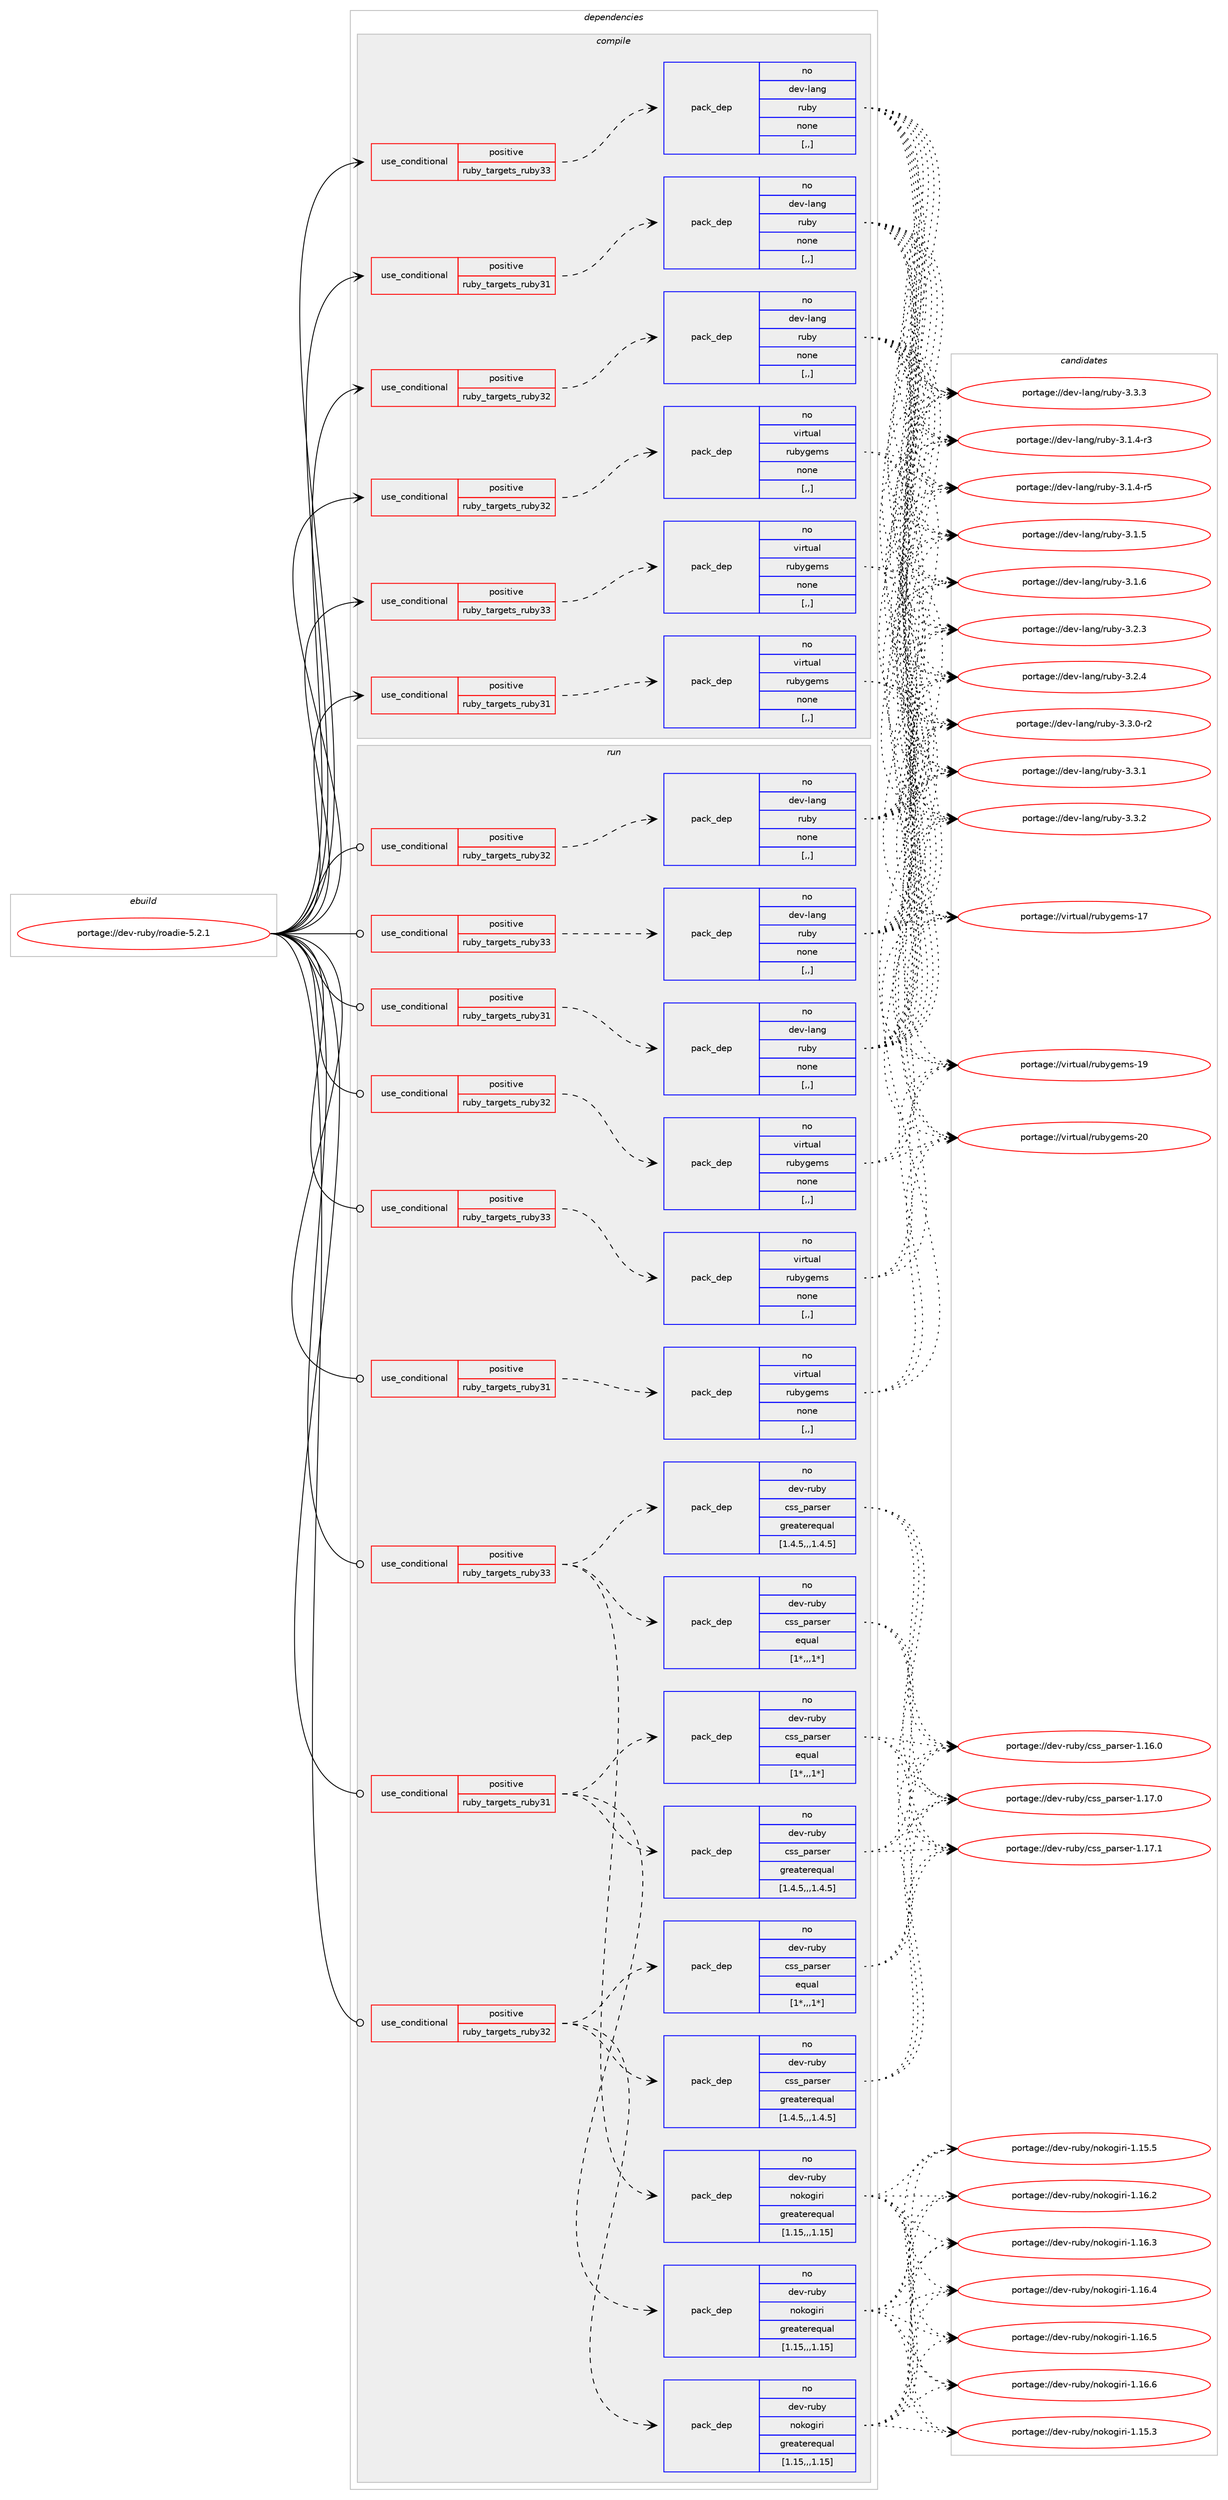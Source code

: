 digraph prolog {

# *************
# Graph options
# *************

newrank=true;
concentrate=true;
compound=true;
graph [rankdir=LR,fontname=Helvetica,fontsize=10,ranksep=1.5];#, ranksep=2.5, nodesep=0.2];
edge  [arrowhead=vee];
node  [fontname=Helvetica,fontsize=10];

# **********
# The ebuild
# **********

subgraph cluster_leftcol {
color=gray;
rank=same;
label=<<i>ebuild</i>>;
id [label="portage://dev-ruby/roadie-5.2.1", color=red, width=4, href="../dev-ruby/roadie-5.2.1.svg"];
}

# ****************
# The dependencies
# ****************

subgraph cluster_midcol {
color=gray;
label=<<i>dependencies</i>>;
subgraph cluster_compile {
fillcolor="#eeeeee";
style=filled;
label=<<i>compile</i>>;
subgraph cond53227 {
dependency194651 [label=<<TABLE BORDER="0" CELLBORDER="1" CELLSPACING="0" CELLPADDING="4"><TR><TD ROWSPAN="3" CELLPADDING="10">use_conditional</TD></TR><TR><TD>positive</TD></TR><TR><TD>ruby_targets_ruby31</TD></TR></TABLE>>, shape=none, color=red];
subgraph pack140100 {
dependency194652 [label=<<TABLE BORDER="0" CELLBORDER="1" CELLSPACING="0" CELLPADDING="4" WIDTH="220"><TR><TD ROWSPAN="6" CELLPADDING="30">pack_dep</TD></TR><TR><TD WIDTH="110">no</TD></TR><TR><TD>dev-lang</TD></TR><TR><TD>ruby</TD></TR><TR><TD>none</TD></TR><TR><TD>[,,]</TD></TR></TABLE>>, shape=none, color=blue];
}
dependency194651:e -> dependency194652:w [weight=20,style="dashed",arrowhead="vee"];
}
id:e -> dependency194651:w [weight=20,style="solid",arrowhead="vee"];
subgraph cond53228 {
dependency194653 [label=<<TABLE BORDER="0" CELLBORDER="1" CELLSPACING="0" CELLPADDING="4"><TR><TD ROWSPAN="3" CELLPADDING="10">use_conditional</TD></TR><TR><TD>positive</TD></TR><TR><TD>ruby_targets_ruby31</TD></TR></TABLE>>, shape=none, color=red];
subgraph pack140101 {
dependency194654 [label=<<TABLE BORDER="0" CELLBORDER="1" CELLSPACING="0" CELLPADDING="4" WIDTH="220"><TR><TD ROWSPAN="6" CELLPADDING="30">pack_dep</TD></TR><TR><TD WIDTH="110">no</TD></TR><TR><TD>virtual</TD></TR><TR><TD>rubygems</TD></TR><TR><TD>none</TD></TR><TR><TD>[,,]</TD></TR></TABLE>>, shape=none, color=blue];
}
dependency194653:e -> dependency194654:w [weight=20,style="dashed",arrowhead="vee"];
}
id:e -> dependency194653:w [weight=20,style="solid",arrowhead="vee"];
subgraph cond53229 {
dependency194655 [label=<<TABLE BORDER="0" CELLBORDER="1" CELLSPACING="0" CELLPADDING="4"><TR><TD ROWSPAN="3" CELLPADDING="10">use_conditional</TD></TR><TR><TD>positive</TD></TR><TR><TD>ruby_targets_ruby32</TD></TR></TABLE>>, shape=none, color=red];
subgraph pack140102 {
dependency194656 [label=<<TABLE BORDER="0" CELLBORDER="1" CELLSPACING="0" CELLPADDING="4" WIDTH="220"><TR><TD ROWSPAN="6" CELLPADDING="30">pack_dep</TD></TR><TR><TD WIDTH="110">no</TD></TR><TR><TD>dev-lang</TD></TR><TR><TD>ruby</TD></TR><TR><TD>none</TD></TR><TR><TD>[,,]</TD></TR></TABLE>>, shape=none, color=blue];
}
dependency194655:e -> dependency194656:w [weight=20,style="dashed",arrowhead="vee"];
}
id:e -> dependency194655:w [weight=20,style="solid",arrowhead="vee"];
subgraph cond53230 {
dependency194657 [label=<<TABLE BORDER="0" CELLBORDER="1" CELLSPACING="0" CELLPADDING="4"><TR><TD ROWSPAN="3" CELLPADDING="10">use_conditional</TD></TR><TR><TD>positive</TD></TR><TR><TD>ruby_targets_ruby32</TD></TR></TABLE>>, shape=none, color=red];
subgraph pack140103 {
dependency194658 [label=<<TABLE BORDER="0" CELLBORDER="1" CELLSPACING="0" CELLPADDING="4" WIDTH="220"><TR><TD ROWSPAN="6" CELLPADDING="30">pack_dep</TD></TR><TR><TD WIDTH="110">no</TD></TR><TR><TD>virtual</TD></TR><TR><TD>rubygems</TD></TR><TR><TD>none</TD></TR><TR><TD>[,,]</TD></TR></TABLE>>, shape=none, color=blue];
}
dependency194657:e -> dependency194658:w [weight=20,style="dashed",arrowhead="vee"];
}
id:e -> dependency194657:w [weight=20,style="solid",arrowhead="vee"];
subgraph cond53231 {
dependency194659 [label=<<TABLE BORDER="0" CELLBORDER="1" CELLSPACING="0" CELLPADDING="4"><TR><TD ROWSPAN="3" CELLPADDING="10">use_conditional</TD></TR><TR><TD>positive</TD></TR><TR><TD>ruby_targets_ruby33</TD></TR></TABLE>>, shape=none, color=red];
subgraph pack140104 {
dependency194660 [label=<<TABLE BORDER="0" CELLBORDER="1" CELLSPACING="0" CELLPADDING="4" WIDTH="220"><TR><TD ROWSPAN="6" CELLPADDING="30">pack_dep</TD></TR><TR><TD WIDTH="110">no</TD></TR><TR><TD>dev-lang</TD></TR><TR><TD>ruby</TD></TR><TR><TD>none</TD></TR><TR><TD>[,,]</TD></TR></TABLE>>, shape=none, color=blue];
}
dependency194659:e -> dependency194660:w [weight=20,style="dashed",arrowhead="vee"];
}
id:e -> dependency194659:w [weight=20,style="solid",arrowhead="vee"];
subgraph cond53232 {
dependency194661 [label=<<TABLE BORDER="0" CELLBORDER="1" CELLSPACING="0" CELLPADDING="4"><TR><TD ROWSPAN="3" CELLPADDING="10">use_conditional</TD></TR><TR><TD>positive</TD></TR><TR><TD>ruby_targets_ruby33</TD></TR></TABLE>>, shape=none, color=red];
subgraph pack140105 {
dependency194662 [label=<<TABLE BORDER="0" CELLBORDER="1" CELLSPACING="0" CELLPADDING="4" WIDTH="220"><TR><TD ROWSPAN="6" CELLPADDING="30">pack_dep</TD></TR><TR><TD WIDTH="110">no</TD></TR><TR><TD>virtual</TD></TR><TR><TD>rubygems</TD></TR><TR><TD>none</TD></TR><TR><TD>[,,]</TD></TR></TABLE>>, shape=none, color=blue];
}
dependency194661:e -> dependency194662:w [weight=20,style="dashed",arrowhead="vee"];
}
id:e -> dependency194661:w [weight=20,style="solid",arrowhead="vee"];
}
subgraph cluster_compileandrun {
fillcolor="#eeeeee";
style=filled;
label=<<i>compile and run</i>>;
}
subgraph cluster_run {
fillcolor="#eeeeee";
style=filled;
label=<<i>run</i>>;
subgraph cond53233 {
dependency194663 [label=<<TABLE BORDER="0" CELLBORDER="1" CELLSPACING="0" CELLPADDING="4"><TR><TD ROWSPAN="3" CELLPADDING="10">use_conditional</TD></TR><TR><TD>positive</TD></TR><TR><TD>ruby_targets_ruby31</TD></TR></TABLE>>, shape=none, color=red];
subgraph pack140106 {
dependency194664 [label=<<TABLE BORDER="0" CELLBORDER="1" CELLSPACING="0" CELLPADDING="4" WIDTH="220"><TR><TD ROWSPAN="6" CELLPADDING="30">pack_dep</TD></TR><TR><TD WIDTH="110">no</TD></TR><TR><TD>dev-lang</TD></TR><TR><TD>ruby</TD></TR><TR><TD>none</TD></TR><TR><TD>[,,]</TD></TR></TABLE>>, shape=none, color=blue];
}
dependency194663:e -> dependency194664:w [weight=20,style="dashed",arrowhead="vee"];
}
id:e -> dependency194663:w [weight=20,style="solid",arrowhead="odot"];
subgraph cond53234 {
dependency194665 [label=<<TABLE BORDER="0" CELLBORDER="1" CELLSPACING="0" CELLPADDING="4"><TR><TD ROWSPAN="3" CELLPADDING="10">use_conditional</TD></TR><TR><TD>positive</TD></TR><TR><TD>ruby_targets_ruby31</TD></TR></TABLE>>, shape=none, color=red];
subgraph pack140107 {
dependency194666 [label=<<TABLE BORDER="0" CELLBORDER="1" CELLSPACING="0" CELLPADDING="4" WIDTH="220"><TR><TD ROWSPAN="6" CELLPADDING="30">pack_dep</TD></TR><TR><TD WIDTH="110">no</TD></TR><TR><TD>dev-ruby</TD></TR><TR><TD>nokogiri</TD></TR><TR><TD>greaterequal</TD></TR><TR><TD>[1.15,,,1.15]</TD></TR></TABLE>>, shape=none, color=blue];
}
dependency194665:e -> dependency194666:w [weight=20,style="dashed",arrowhead="vee"];
subgraph pack140108 {
dependency194667 [label=<<TABLE BORDER="0" CELLBORDER="1" CELLSPACING="0" CELLPADDING="4" WIDTH="220"><TR><TD ROWSPAN="6" CELLPADDING="30">pack_dep</TD></TR><TR><TD WIDTH="110">no</TD></TR><TR><TD>dev-ruby</TD></TR><TR><TD>css_parser</TD></TR><TR><TD>greaterequal</TD></TR><TR><TD>[1.4.5,,,1.4.5]</TD></TR></TABLE>>, shape=none, color=blue];
}
dependency194665:e -> dependency194667:w [weight=20,style="dashed",arrowhead="vee"];
subgraph pack140109 {
dependency194668 [label=<<TABLE BORDER="0" CELLBORDER="1" CELLSPACING="0" CELLPADDING="4" WIDTH="220"><TR><TD ROWSPAN="6" CELLPADDING="30">pack_dep</TD></TR><TR><TD WIDTH="110">no</TD></TR><TR><TD>dev-ruby</TD></TR><TR><TD>css_parser</TD></TR><TR><TD>equal</TD></TR><TR><TD>[1*,,,1*]</TD></TR></TABLE>>, shape=none, color=blue];
}
dependency194665:e -> dependency194668:w [weight=20,style="dashed",arrowhead="vee"];
}
id:e -> dependency194665:w [weight=20,style="solid",arrowhead="odot"];
subgraph cond53235 {
dependency194669 [label=<<TABLE BORDER="0" CELLBORDER="1" CELLSPACING="0" CELLPADDING="4"><TR><TD ROWSPAN="3" CELLPADDING="10">use_conditional</TD></TR><TR><TD>positive</TD></TR><TR><TD>ruby_targets_ruby31</TD></TR></TABLE>>, shape=none, color=red];
subgraph pack140110 {
dependency194670 [label=<<TABLE BORDER="0" CELLBORDER="1" CELLSPACING="0" CELLPADDING="4" WIDTH="220"><TR><TD ROWSPAN="6" CELLPADDING="30">pack_dep</TD></TR><TR><TD WIDTH="110">no</TD></TR><TR><TD>virtual</TD></TR><TR><TD>rubygems</TD></TR><TR><TD>none</TD></TR><TR><TD>[,,]</TD></TR></TABLE>>, shape=none, color=blue];
}
dependency194669:e -> dependency194670:w [weight=20,style="dashed",arrowhead="vee"];
}
id:e -> dependency194669:w [weight=20,style="solid",arrowhead="odot"];
subgraph cond53236 {
dependency194671 [label=<<TABLE BORDER="0" CELLBORDER="1" CELLSPACING="0" CELLPADDING="4"><TR><TD ROWSPAN="3" CELLPADDING="10">use_conditional</TD></TR><TR><TD>positive</TD></TR><TR><TD>ruby_targets_ruby32</TD></TR></TABLE>>, shape=none, color=red];
subgraph pack140111 {
dependency194672 [label=<<TABLE BORDER="0" CELLBORDER="1" CELLSPACING="0" CELLPADDING="4" WIDTH="220"><TR><TD ROWSPAN="6" CELLPADDING="30">pack_dep</TD></TR><TR><TD WIDTH="110">no</TD></TR><TR><TD>dev-lang</TD></TR><TR><TD>ruby</TD></TR><TR><TD>none</TD></TR><TR><TD>[,,]</TD></TR></TABLE>>, shape=none, color=blue];
}
dependency194671:e -> dependency194672:w [weight=20,style="dashed",arrowhead="vee"];
}
id:e -> dependency194671:w [weight=20,style="solid",arrowhead="odot"];
subgraph cond53237 {
dependency194673 [label=<<TABLE BORDER="0" CELLBORDER="1" CELLSPACING="0" CELLPADDING="4"><TR><TD ROWSPAN="3" CELLPADDING="10">use_conditional</TD></TR><TR><TD>positive</TD></TR><TR><TD>ruby_targets_ruby32</TD></TR></TABLE>>, shape=none, color=red];
subgraph pack140112 {
dependency194674 [label=<<TABLE BORDER="0" CELLBORDER="1" CELLSPACING="0" CELLPADDING="4" WIDTH="220"><TR><TD ROWSPAN="6" CELLPADDING="30">pack_dep</TD></TR><TR><TD WIDTH="110">no</TD></TR><TR><TD>dev-ruby</TD></TR><TR><TD>nokogiri</TD></TR><TR><TD>greaterequal</TD></TR><TR><TD>[1.15,,,1.15]</TD></TR></TABLE>>, shape=none, color=blue];
}
dependency194673:e -> dependency194674:w [weight=20,style="dashed",arrowhead="vee"];
subgraph pack140113 {
dependency194675 [label=<<TABLE BORDER="0" CELLBORDER="1" CELLSPACING="0" CELLPADDING="4" WIDTH="220"><TR><TD ROWSPAN="6" CELLPADDING="30">pack_dep</TD></TR><TR><TD WIDTH="110">no</TD></TR><TR><TD>dev-ruby</TD></TR><TR><TD>css_parser</TD></TR><TR><TD>greaterequal</TD></TR><TR><TD>[1.4.5,,,1.4.5]</TD></TR></TABLE>>, shape=none, color=blue];
}
dependency194673:e -> dependency194675:w [weight=20,style="dashed",arrowhead="vee"];
subgraph pack140114 {
dependency194676 [label=<<TABLE BORDER="0" CELLBORDER="1" CELLSPACING="0" CELLPADDING="4" WIDTH="220"><TR><TD ROWSPAN="6" CELLPADDING="30">pack_dep</TD></TR><TR><TD WIDTH="110">no</TD></TR><TR><TD>dev-ruby</TD></TR><TR><TD>css_parser</TD></TR><TR><TD>equal</TD></TR><TR><TD>[1*,,,1*]</TD></TR></TABLE>>, shape=none, color=blue];
}
dependency194673:e -> dependency194676:w [weight=20,style="dashed",arrowhead="vee"];
}
id:e -> dependency194673:w [weight=20,style="solid",arrowhead="odot"];
subgraph cond53238 {
dependency194677 [label=<<TABLE BORDER="0" CELLBORDER="1" CELLSPACING="0" CELLPADDING="4"><TR><TD ROWSPAN="3" CELLPADDING="10">use_conditional</TD></TR><TR><TD>positive</TD></TR><TR><TD>ruby_targets_ruby32</TD></TR></TABLE>>, shape=none, color=red];
subgraph pack140115 {
dependency194678 [label=<<TABLE BORDER="0" CELLBORDER="1" CELLSPACING="0" CELLPADDING="4" WIDTH="220"><TR><TD ROWSPAN="6" CELLPADDING="30">pack_dep</TD></TR><TR><TD WIDTH="110">no</TD></TR><TR><TD>virtual</TD></TR><TR><TD>rubygems</TD></TR><TR><TD>none</TD></TR><TR><TD>[,,]</TD></TR></TABLE>>, shape=none, color=blue];
}
dependency194677:e -> dependency194678:w [weight=20,style="dashed",arrowhead="vee"];
}
id:e -> dependency194677:w [weight=20,style="solid",arrowhead="odot"];
subgraph cond53239 {
dependency194679 [label=<<TABLE BORDER="0" CELLBORDER="1" CELLSPACING="0" CELLPADDING="4"><TR><TD ROWSPAN="3" CELLPADDING="10">use_conditional</TD></TR><TR><TD>positive</TD></TR><TR><TD>ruby_targets_ruby33</TD></TR></TABLE>>, shape=none, color=red];
subgraph pack140116 {
dependency194680 [label=<<TABLE BORDER="0" CELLBORDER="1" CELLSPACING="0" CELLPADDING="4" WIDTH="220"><TR><TD ROWSPAN="6" CELLPADDING="30">pack_dep</TD></TR><TR><TD WIDTH="110">no</TD></TR><TR><TD>dev-lang</TD></TR><TR><TD>ruby</TD></TR><TR><TD>none</TD></TR><TR><TD>[,,]</TD></TR></TABLE>>, shape=none, color=blue];
}
dependency194679:e -> dependency194680:w [weight=20,style="dashed",arrowhead="vee"];
}
id:e -> dependency194679:w [weight=20,style="solid",arrowhead="odot"];
subgraph cond53240 {
dependency194681 [label=<<TABLE BORDER="0" CELLBORDER="1" CELLSPACING="0" CELLPADDING="4"><TR><TD ROWSPAN="3" CELLPADDING="10">use_conditional</TD></TR><TR><TD>positive</TD></TR><TR><TD>ruby_targets_ruby33</TD></TR></TABLE>>, shape=none, color=red];
subgraph pack140117 {
dependency194682 [label=<<TABLE BORDER="0" CELLBORDER="1" CELLSPACING="0" CELLPADDING="4" WIDTH="220"><TR><TD ROWSPAN="6" CELLPADDING="30">pack_dep</TD></TR><TR><TD WIDTH="110">no</TD></TR><TR><TD>dev-ruby</TD></TR><TR><TD>nokogiri</TD></TR><TR><TD>greaterequal</TD></TR><TR><TD>[1.15,,,1.15]</TD></TR></TABLE>>, shape=none, color=blue];
}
dependency194681:e -> dependency194682:w [weight=20,style="dashed",arrowhead="vee"];
subgraph pack140118 {
dependency194683 [label=<<TABLE BORDER="0" CELLBORDER="1" CELLSPACING="0" CELLPADDING="4" WIDTH="220"><TR><TD ROWSPAN="6" CELLPADDING="30">pack_dep</TD></TR><TR><TD WIDTH="110">no</TD></TR><TR><TD>dev-ruby</TD></TR><TR><TD>css_parser</TD></TR><TR><TD>greaterequal</TD></TR><TR><TD>[1.4.5,,,1.4.5]</TD></TR></TABLE>>, shape=none, color=blue];
}
dependency194681:e -> dependency194683:w [weight=20,style="dashed",arrowhead="vee"];
subgraph pack140119 {
dependency194684 [label=<<TABLE BORDER="0" CELLBORDER="1" CELLSPACING="0" CELLPADDING="4" WIDTH="220"><TR><TD ROWSPAN="6" CELLPADDING="30">pack_dep</TD></TR><TR><TD WIDTH="110">no</TD></TR><TR><TD>dev-ruby</TD></TR><TR><TD>css_parser</TD></TR><TR><TD>equal</TD></TR><TR><TD>[1*,,,1*]</TD></TR></TABLE>>, shape=none, color=blue];
}
dependency194681:e -> dependency194684:w [weight=20,style="dashed",arrowhead="vee"];
}
id:e -> dependency194681:w [weight=20,style="solid",arrowhead="odot"];
subgraph cond53241 {
dependency194685 [label=<<TABLE BORDER="0" CELLBORDER="1" CELLSPACING="0" CELLPADDING="4"><TR><TD ROWSPAN="3" CELLPADDING="10">use_conditional</TD></TR><TR><TD>positive</TD></TR><TR><TD>ruby_targets_ruby33</TD></TR></TABLE>>, shape=none, color=red];
subgraph pack140120 {
dependency194686 [label=<<TABLE BORDER="0" CELLBORDER="1" CELLSPACING="0" CELLPADDING="4" WIDTH="220"><TR><TD ROWSPAN="6" CELLPADDING="30">pack_dep</TD></TR><TR><TD WIDTH="110">no</TD></TR><TR><TD>virtual</TD></TR><TR><TD>rubygems</TD></TR><TR><TD>none</TD></TR><TR><TD>[,,]</TD></TR></TABLE>>, shape=none, color=blue];
}
dependency194685:e -> dependency194686:w [weight=20,style="dashed",arrowhead="vee"];
}
id:e -> dependency194685:w [weight=20,style="solid",arrowhead="odot"];
}
}

# **************
# The candidates
# **************

subgraph cluster_choices {
rank=same;
color=gray;
label=<<i>candidates</i>>;

subgraph choice140100 {
color=black;
nodesep=1;
choice100101118451089711010347114117981214551464946524511451 [label="portage://dev-lang/ruby-3.1.4-r3", color=red, width=4,href="../dev-lang/ruby-3.1.4-r3.svg"];
choice100101118451089711010347114117981214551464946524511453 [label="portage://dev-lang/ruby-3.1.4-r5", color=red, width=4,href="../dev-lang/ruby-3.1.4-r5.svg"];
choice10010111845108971101034711411798121455146494653 [label="portage://dev-lang/ruby-3.1.5", color=red, width=4,href="../dev-lang/ruby-3.1.5.svg"];
choice10010111845108971101034711411798121455146494654 [label="portage://dev-lang/ruby-3.1.6", color=red, width=4,href="../dev-lang/ruby-3.1.6.svg"];
choice10010111845108971101034711411798121455146504651 [label="portage://dev-lang/ruby-3.2.3", color=red, width=4,href="../dev-lang/ruby-3.2.3.svg"];
choice10010111845108971101034711411798121455146504652 [label="portage://dev-lang/ruby-3.2.4", color=red, width=4,href="../dev-lang/ruby-3.2.4.svg"];
choice100101118451089711010347114117981214551465146484511450 [label="portage://dev-lang/ruby-3.3.0-r2", color=red, width=4,href="../dev-lang/ruby-3.3.0-r2.svg"];
choice10010111845108971101034711411798121455146514649 [label="portage://dev-lang/ruby-3.3.1", color=red, width=4,href="../dev-lang/ruby-3.3.1.svg"];
choice10010111845108971101034711411798121455146514650 [label="portage://dev-lang/ruby-3.3.2", color=red, width=4,href="../dev-lang/ruby-3.3.2.svg"];
choice10010111845108971101034711411798121455146514651 [label="portage://dev-lang/ruby-3.3.3", color=red, width=4,href="../dev-lang/ruby-3.3.3.svg"];
dependency194652:e -> choice100101118451089711010347114117981214551464946524511451:w [style=dotted,weight="100"];
dependency194652:e -> choice100101118451089711010347114117981214551464946524511453:w [style=dotted,weight="100"];
dependency194652:e -> choice10010111845108971101034711411798121455146494653:w [style=dotted,weight="100"];
dependency194652:e -> choice10010111845108971101034711411798121455146494654:w [style=dotted,weight="100"];
dependency194652:e -> choice10010111845108971101034711411798121455146504651:w [style=dotted,weight="100"];
dependency194652:e -> choice10010111845108971101034711411798121455146504652:w [style=dotted,weight="100"];
dependency194652:e -> choice100101118451089711010347114117981214551465146484511450:w [style=dotted,weight="100"];
dependency194652:e -> choice10010111845108971101034711411798121455146514649:w [style=dotted,weight="100"];
dependency194652:e -> choice10010111845108971101034711411798121455146514650:w [style=dotted,weight="100"];
dependency194652:e -> choice10010111845108971101034711411798121455146514651:w [style=dotted,weight="100"];
}
subgraph choice140101 {
color=black;
nodesep=1;
choice118105114116117971084711411798121103101109115454955 [label="portage://virtual/rubygems-17", color=red, width=4,href="../virtual/rubygems-17.svg"];
choice118105114116117971084711411798121103101109115454957 [label="portage://virtual/rubygems-19", color=red, width=4,href="../virtual/rubygems-19.svg"];
choice118105114116117971084711411798121103101109115455048 [label="portage://virtual/rubygems-20", color=red, width=4,href="../virtual/rubygems-20.svg"];
dependency194654:e -> choice118105114116117971084711411798121103101109115454955:w [style=dotted,weight="100"];
dependency194654:e -> choice118105114116117971084711411798121103101109115454957:w [style=dotted,weight="100"];
dependency194654:e -> choice118105114116117971084711411798121103101109115455048:w [style=dotted,weight="100"];
}
subgraph choice140102 {
color=black;
nodesep=1;
choice100101118451089711010347114117981214551464946524511451 [label="portage://dev-lang/ruby-3.1.4-r3", color=red, width=4,href="../dev-lang/ruby-3.1.4-r3.svg"];
choice100101118451089711010347114117981214551464946524511453 [label="portage://dev-lang/ruby-3.1.4-r5", color=red, width=4,href="../dev-lang/ruby-3.1.4-r5.svg"];
choice10010111845108971101034711411798121455146494653 [label="portage://dev-lang/ruby-3.1.5", color=red, width=4,href="../dev-lang/ruby-3.1.5.svg"];
choice10010111845108971101034711411798121455146494654 [label="portage://dev-lang/ruby-3.1.6", color=red, width=4,href="../dev-lang/ruby-3.1.6.svg"];
choice10010111845108971101034711411798121455146504651 [label="portage://dev-lang/ruby-3.2.3", color=red, width=4,href="../dev-lang/ruby-3.2.3.svg"];
choice10010111845108971101034711411798121455146504652 [label="portage://dev-lang/ruby-3.2.4", color=red, width=4,href="../dev-lang/ruby-3.2.4.svg"];
choice100101118451089711010347114117981214551465146484511450 [label="portage://dev-lang/ruby-3.3.0-r2", color=red, width=4,href="../dev-lang/ruby-3.3.0-r2.svg"];
choice10010111845108971101034711411798121455146514649 [label="portage://dev-lang/ruby-3.3.1", color=red, width=4,href="../dev-lang/ruby-3.3.1.svg"];
choice10010111845108971101034711411798121455146514650 [label="portage://dev-lang/ruby-3.3.2", color=red, width=4,href="../dev-lang/ruby-3.3.2.svg"];
choice10010111845108971101034711411798121455146514651 [label="portage://dev-lang/ruby-3.3.3", color=red, width=4,href="../dev-lang/ruby-3.3.3.svg"];
dependency194656:e -> choice100101118451089711010347114117981214551464946524511451:w [style=dotted,weight="100"];
dependency194656:e -> choice100101118451089711010347114117981214551464946524511453:w [style=dotted,weight="100"];
dependency194656:e -> choice10010111845108971101034711411798121455146494653:w [style=dotted,weight="100"];
dependency194656:e -> choice10010111845108971101034711411798121455146494654:w [style=dotted,weight="100"];
dependency194656:e -> choice10010111845108971101034711411798121455146504651:w [style=dotted,weight="100"];
dependency194656:e -> choice10010111845108971101034711411798121455146504652:w [style=dotted,weight="100"];
dependency194656:e -> choice100101118451089711010347114117981214551465146484511450:w [style=dotted,weight="100"];
dependency194656:e -> choice10010111845108971101034711411798121455146514649:w [style=dotted,weight="100"];
dependency194656:e -> choice10010111845108971101034711411798121455146514650:w [style=dotted,weight="100"];
dependency194656:e -> choice10010111845108971101034711411798121455146514651:w [style=dotted,weight="100"];
}
subgraph choice140103 {
color=black;
nodesep=1;
choice118105114116117971084711411798121103101109115454955 [label="portage://virtual/rubygems-17", color=red, width=4,href="../virtual/rubygems-17.svg"];
choice118105114116117971084711411798121103101109115454957 [label="portage://virtual/rubygems-19", color=red, width=4,href="../virtual/rubygems-19.svg"];
choice118105114116117971084711411798121103101109115455048 [label="portage://virtual/rubygems-20", color=red, width=4,href="../virtual/rubygems-20.svg"];
dependency194658:e -> choice118105114116117971084711411798121103101109115454955:w [style=dotted,weight="100"];
dependency194658:e -> choice118105114116117971084711411798121103101109115454957:w [style=dotted,weight="100"];
dependency194658:e -> choice118105114116117971084711411798121103101109115455048:w [style=dotted,weight="100"];
}
subgraph choice140104 {
color=black;
nodesep=1;
choice100101118451089711010347114117981214551464946524511451 [label="portage://dev-lang/ruby-3.1.4-r3", color=red, width=4,href="../dev-lang/ruby-3.1.4-r3.svg"];
choice100101118451089711010347114117981214551464946524511453 [label="portage://dev-lang/ruby-3.1.4-r5", color=red, width=4,href="../dev-lang/ruby-3.1.4-r5.svg"];
choice10010111845108971101034711411798121455146494653 [label="portage://dev-lang/ruby-3.1.5", color=red, width=4,href="../dev-lang/ruby-3.1.5.svg"];
choice10010111845108971101034711411798121455146494654 [label="portage://dev-lang/ruby-3.1.6", color=red, width=4,href="../dev-lang/ruby-3.1.6.svg"];
choice10010111845108971101034711411798121455146504651 [label="portage://dev-lang/ruby-3.2.3", color=red, width=4,href="../dev-lang/ruby-3.2.3.svg"];
choice10010111845108971101034711411798121455146504652 [label="portage://dev-lang/ruby-3.2.4", color=red, width=4,href="../dev-lang/ruby-3.2.4.svg"];
choice100101118451089711010347114117981214551465146484511450 [label="portage://dev-lang/ruby-3.3.0-r2", color=red, width=4,href="../dev-lang/ruby-3.3.0-r2.svg"];
choice10010111845108971101034711411798121455146514649 [label="portage://dev-lang/ruby-3.3.1", color=red, width=4,href="../dev-lang/ruby-3.3.1.svg"];
choice10010111845108971101034711411798121455146514650 [label="portage://dev-lang/ruby-3.3.2", color=red, width=4,href="../dev-lang/ruby-3.3.2.svg"];
choice10010111845108971101034711411798121455146514651 [label="portage://dev-lang/ruby-3.3.3", color=red, width=4,href="../dev-lang/ruby-3.3.3.svg"];
dependency194660:e -> choice100101118451089711010347114117981214551464946524511451:w [style=dotted,weight="100"];
dependency194660:e -> choice100101118451089711010347114117981214551464946524511453:w [style=dotted,weight="100"];
dependency194660:e -> choice10010111845108971101034711411798121455146494653:w [style=dotted,weight="100"];
dependency194660:e -> choice10010111845108971101034711411798121455146494654:w [style=dotted,weight="100"];
dependency194660:e -> choice10010111845108971101034711411798121455146504651:w [style=dotted,weight="100"];
dependency194660:e -> choice10010111845108971101034711411798121455146504652:w [style=dotted,weight="100"];
dependency194660:e -> choice100101118451089711010347114117981214551465146484511450:w [style=dotted,weight="100"];
dependency194660:e -> choice10010111845108971101034711411798121455146514649:w [style=dotted,weight="100"];
dependency194660:e -> choice10010111845108971101034711411798121455146514650:w [style=dotted,weight="100"];
dependency194660:e -> choice10010111845108971101034711411798121455146514651:w [style=dotted,weight="100"];
}
subgraph choice140105 {
color=black;
nodesep=1;
choice118105114116117971084711411798121103101109115454955 [label="portage://virtual/rubygems-17", color=red, width=4,href="../virtual/rubygems-17.svg"];
choice118105114116117971084711411798121103101109115454957 [label="portage://virtual/rubygems-19", color=red, width=4,href="../virtual/rubygems-19.svg"];
choice118105114116117971084711411798121103101109115455048 [label="portage://virtual/rubygems-20", color=red, width=4,href="../virtual/rubygems-20.svg"];
dependency194662:e -> choice118105114116117971084711411798121103101109115454955:w [style=dotted,weight="100"];
dependency194662:e -> choice118105114116117971084711411798121103101109115454957:w [style=dotted,weight="100"];
dependency194662:e -> choice118105114116117971084711411798121103101109115455048:w [style=dotted,weight="100"];
}
subgraph choice140106 {
color=black;
nodesep=1;
choice100101118451089711010347114117981214551464946524511451 [label="portage://dev-lang/ruby-3.1.4-r3", color=red, width=4,href="../dev-lang/ruby-3.1.4-r3.svg"];
choice100101118451089711010347114117981214551464946524511453 [label="portage://dev-lang/ruby-3.1.4-r5", color=red, width=4,href="../dev-lang/ruby-3.1.4-r5.svg"];
choice10010111845108971101034711411798121455146494653 [label="portage://dev-lang/ruby-3.1.5", color=red, width=4,href="../dev-lang/ruby-3.1.5.svg"];
choice10010111845108971101034711411798121455146494654 [label="portage://dev-lang/ruby-3.1.6", color=red, width=4,href="../dev-lang/ruby-3.1.6.svg"];
choice10010111845108971101034711411798121455146504651 [label="portage://dev-lang/ruby-3.2.3", color=red, width=4,href="../dev-lang/ruby-3.2.3.svg"];
choice10010111845108971101034711411798121455146504652 [label="portage://dev-lang/ruby-3.2.4", color=red, width=4,href="../dev-lang/ruby-3.2.4.svg"];
choice100101118451089711010347114117981214551465146484511450 [label="portage://dev-lang/ruby-3.3.0-r2", color=red, width=4,href="../dev-lang/ruby-3.3.0-r2.svg"];
choice10010111845108971101034711411798121455146514649 [label="portage://dev-lang/ruby-3.3.1", color=red, width=4,href="../dev-lang/ruby-3.3.1.svg"];
choice10010111845108971101034711411798121455146514650 [label="portage://dev-lang/ruby-3.3.2", color=red, width=4,href="../dev-lang/ruby-3.3.2.svg"];
choice10010111845108971101034711411798121455146514651 [label="portage://dev-lang/ruby-3.3.3", color=red, width=4,href="../dev-lang/ruby-3.3.3.svg"];
dependency194664:e -> choice100101118451089711010347114117981214551464946524511451:w [style=dotted,weight="100"];
dependency194664:e -> choice100101118451089711010347114117981214551464946524511453:w [style=dotted,weight="100"];
dependency194664:e -> choice10010111845108971101034711411798121455146494653:w [style=dotted,weight="100"];
dependency194664:e -> choice10010111845108971101034711411798121455146494654:w [style=dotted,weight="100"];
dependency194664:e -> choice10010111845108971101034711411798121455146504651:w [style=dotted,weight="100"];
dependency194664:e -> choice10010111845108971101034711411798121455146504652:w [style=dotted,weight="100"];
dependency194664:e -> choice100101118451089711010347114117981214551465146484511450:w [style=dotted,weight="100"];
dependency194664:e -> choice10010111845108971101034711411798121455146514649:w [style=dotted,weight="100"];
dependency194664:e -> choice10010111845108971101034711411798121455146514650:w [style=dotted,weight="100"];
dependency194664:e -> choice10010111845108971101034711411798121455146514651:w [style=dotted,weight="100"];
}
subgraph choice140107 {
color=black;
nodesep=1;
choice10010111845114117981214711011110711110310511410545494649534651 [label="portage://dev-ruby/nokogiri-1.15.3", color=red, width=4,href="../dev-ruby/nokogiri-1.15.3.svg"];
choice10010111845114117981214711011110711110310511410545494649534653 [label="portage://dev-ruby/nokogiri-1.15.5", color=red, width=4,href="../dev-ruby/nokogiri-1.15.5.svg"];
choice10010111845114117981214711011110711110310511410545494649544650 [label="portage://dev-ruby/nokogiri-1.16.2", color=red, width=4,href="../dev-ruby/nokogiri-1.16.2.svg"];
choice10010111845114117981214711011110711110310511410545494649544651 [label="portage://dev-ruby/nokogiri-1.16.3", color=red, width=4,href="../dev-ruby/nokogiri-1.16.3.svg"];
choice10010111845114117981214711011110711110310511410545494649544652 [label="portage://dev-ruby/nokogiri-1.16.4", color=red, width=4,href="../dev-ruby/nokogiri-1.16.4.svg"];
choice10010111845114117981214711011110711110310511410545494649544653 [label="portage://dev-ruby/nokogiri-1.16.5", color=red, width=4,href="../dev-ruby/nokogiri-1.16.5.svg"];
choice10010111845114117981214711011110711110310511410545494649544654 [label="portage://dev-ruby/nokogiri-1.16.6", color=red, width=4,href="../dev-ruby/nokogiri-1.16.6.svg"];
dependency194666:e -> choice10010111845114117981214711011110711110310511410545494649534651:w [style=dotted,weight="100"];
dependency194666:e -> choice10010111845114117981214711011110711110310511410545494649534653:w [style=dotted,weight="100"];
dependency194666:e -> choice10010111845114117981214711011110711110310511410545494649544650:w [style=dotted,weight="100"];
dependency194666:e -> choice10010111845114117981214711011110711110310511410545494649544651:w [style=dotted,weight="100"];
dependency194666:e -> choice10010111845114117981214711011110711110310511410545494649544652:w [style=dotted,weight="100"];
dependency194666:e -> choice10010111845114117981214711011110711110310511410545494649544653:w [style=dotted,weight="100"];
dependency194666:e -> choice10010111845114117981214711011110711110310511410545494649544654:w [style=dotted,weight="100"];
}
subgraph choice140108 {
color=black;
nodesep=1;
choice10010111845114117981214799115115951129711411510111445494649544648 [label="portage://dev-ruby/css_parser-1.16.0", color=red, width=4,href="../dev-ruby/css_parser-1.16.0.svg"];
choice10010111845114117981214799115115951129711411510111445494649554648 [label="portage://dev-ruby/css_parser-1.17.0", color=red, width=4,href="../dev-ruby/css_parser-1.17.0.svg"];
choice10010111845114117981214799115115951129711411510111445494649554649 [label="portage://dev-ruby/css_parser-1.17.1", color=red, width=4,href="../dev-ruby/css_parser-1.17.1.svg"];
dependency194667:e -> choice10010111845114117981214799115115951129711411510111445494649544648:w [style=dotted,weight="100"];
dependency194667:e -> choice10010111845114117981214799115115951129711411510111445494649554648:w [style=dotted,weight="100"];
dependency194667:e -> choice10010111845114117981214799115115951129711411510111445494649554649:w [style=dotted,weight="100"];
}
subgraph choice140109 {
color=black;
nodesep=1;
choice10010111845114117981214799115115951129711411510111445494649544648 [label="portage://dev-ruby/css_parser-1.16.0", color=red, width=4,href="../dev-ruby/css_parser-1.16.0.svg"];
choice10010111845114117981214799115115951129711411510111445494649554648 [label="portage://dev-ruby/css_parser-1.17.0", color=red, width=4,href="../dev-ruby/css_parser-1.17.0.svg"];
choice10010111845114117981214799115115951129711411510111445494649554649 [label="portage://dev-ruby/css_parser-1.17.1", color=red, width=4,href="../dev-ruby/css_parser-1.17.1.svg"];
dependency194668:e -> choice10010111845114117981214799115115951129711411510111445494649544648:w [style=dotted,weight="100"];
dependency194668:e -> choice10010111845114117981214799115115951129711411510111445494649554648:w [style=dotted,weight="100"];
dependency194668:e -> choice10010111845114117981214799115115951129711411510111445494649554649:w [style=dotted,weight="100"];
}
subgraph choice140110 {
color=black;
nodesep=1;
choice118105114116117971084711411798121103101109115454955 [label="portage://virtual/rubygems-17", color=red, width=4,href="../virtual/rubygems-17.svg"];
choice118105114116117971084711411798121103101109115454957 [label="portage://virtual/rubygems-19", color=red, width=4,href="../virtual/rubygems-19.svg"];
choice118105114116117971084711411798121103101109115455048 [label="portage://virtual/rubygems-20", color=red, width=4,href="../virtual/rubygems-20.svg"];
dependency194670:e -> choice118105114116117971084711411798121103101109115454955:w [style=dotted,weight="100"];
dependency194670:e -> choice118105114116117971084711411798121103101109115454957:w [style=dotted,weight="100"];
dependency194670:e -> choice118105114116117971084711411798121103101109115455048:w [style=dotted,weight="100"];
}
subgraph choice140111 {
color=black;
nodesep=1;
choice100101118451089711010347114117981214551464946524511451 [label="portage://dev-lang/ruby-3.1.4-r3", color=red, width=4,href="../dev-lang/ruby-3.1.4-r3.svg"];
choice100101118451089711010347114117981214551464946524511453 [label="portage://dev-lang/ruby-3.1.4-r5", color=red, width=4,href="../dev-lang/ruby-3.1.4-r5.svg"];
choice10010111845108971101034711411798121455146494653 [label="portage://dev-lang/ruby-3.1.5", color=red, width=4,href="../dev-lang/ruby-3.1.5.svg"];
choice10010111845108971101034711411798121455146494654 [label="portage://dev-lang/ruby-3.1.6", color=red, width=4,href="../dev-lang/ruby-3.1.6.svg"];
choice10010111845108971101034711411798121455146504651 [label="portage://dev-lang/ruby-3.2.3", color=red, width=4,href="../dev-lang/ruby-3.2.3.svg"];
choice10010111845108971101034711411798121455146504652 [label="portage://dev-lang/ruby-3.2.4", color=red, width=4,href="../dev-lang/ruby-3.2.4.svg"];
choice100101118451089711010347114117981214551465146484511450 [label="portage://dev-lang/ruby-3.3.0-r2", color=red, width=4,href="../dev-lang/ruby-3.3.0-r2.svg"];
choice10010111845108971101034711411798121455146514649 [label="portage://dev-lang/ruby-3.3.1", color=red, width=4,href="../dev-lang/ruby-3.3.1.svg"];
choice10010111845108971101034711411798121455146514650 [label="portage://dev-lang/ruby-3.3.2", color=red, width=4,href="../dev-lang/ruby-3.3.2.svg"];
choice10010111845108971101034711411798121455146514651 [label="portage://dev-lang/ruby-3.3.3", color=red, width=4,href="../dev-lang/ruby-3.3.3.svg"];
dependency194672:e -> choice100101118451089711010347114117981214551464946524511451:w [style=dotted,weight="100"];
dependency194672:e -> choice100101118451089711010347114117981214551464946524511453:w [style=dotted,weight="100"];
dependency194672:e -> choice10010111845108971101034711411798121455146494653:w [style=dotted,weight="100"];
dependency194672:e -> choice10010111845108971101034711411798121455146494654:w [style=dotted,weight="100"];
dependency194672:e -> choice10010111845108971101034711411798121455146504651:w [style=dotted,weight="100"];
dependency194672:e -> choice10010111845108971101034711411798121455146504652:w [style=dotted,weight="100"];
dependency194672:e -> choice100101118451089711010347114117981214551465146484511450:w [style=dotted,weight="100"];
dependency194672:e -> choice10010111845108971101034711411798121455146514649:w [style=dotted,weight="100"];
dependency194672:e -> choice10010111845108971101034711411798121455146514650:w [style=dotted,weight="100"];
dependency194672:e -> choice10010111845108971101034711411798121455146514651:w [style=dotted,weight="100"];
}
subgraph choice140112 {
color=black;
nodesep=1;
choice10010111845114117981214711011110711110310511410545494649534651 [label="portage://dev-ruby/nokogiri-1.15.3", color=red, width=4,href="../dev-ruby/nokogiri-1.15.3.svg"];
choice10010111845114117981214711011110711110310511410545494649534653 [label="portage://dev-ruby/nokogiri-1.15.5", color=red, width=4,href="../dev-ruby/nokogiri-1.15.5.svg"];
choice10010111845114117981214711011110711110310511410545494649544650 [label="portage://dev-ruby/nokogiri-1.16.2", color=red, width=4,href="../dev-ruby/nokogiri-1.16.2.svg"];
choice10010111845114117981214711011110711110310511410545494649544651 [label="portage://dev-ruby/nokogiri-1.16.3", color=red, width=4,href="../dev-ruby/nokogiri-1.16.3.svg"];
choice10010111845114117981214711011110711110310511410545494649544652 [label="portage://dev-ruby/nokogiri-1.16.4", color=red, width=4,href="../dev-ruby/nokogiri-1.16.4.svg"];
choice10010111845114117981214711011110711110310511410545494649544653 [label="portage://dev-ruby/nokogiri-1.16.5", color=red, width=4,href="../dev-ruby/nokogiri-1.16.5.svg"];
choice10010111845114117981214711011110711110310511410545494649544654 [label="portage://dev-ruby/nokogiri-1.16.6", color=red, width=4,href="../dev-ruby/nokogiri-1.16.6.svg"];
dependency194674:e -> choice10010111845114117981214711011110711110310511410545494649534651:w [style=dotted,weight="100"];
dependency194674:e -> choice10010111845114117981214711011110711110310511410545494649534653:w [style=dotted,weight="100"];
dependency194674:e -> choice10010111845114117981214711011110711110310511410545494649544650:w [style=dotted,weight="100"];
dependency194674:e -> choice10010111845114117981214711011110711110310511410545494649544651:w [style=dotted,weight="100"];
dependency194674:e -> choice10010111845114117981214711011110711110310511410545494649544652:w [style=dotted,weight="100"];
dependency194674:e -> choice10010111845114117981214711011110711110310511410545494649544653:w [style=dotted,weight="100"];
dependency194674:e -> choice10010111845114117981214711011110711110310511410545494649544654:w [style=dotted,weight="100"];
}
subgraph choice140113 {
color=black;
nodesep=1;
choice10010111845114117981214799115115951129711411510111445494649544648 [label="portage://dev-ruby/css_parser-1.16.0", color=red, width=4,href="../dev-ruby/css_parser-1.16.0.svg"];
choice10010111845114117981214799115115951129711411510111445494649554648 [label="portage://dev-ruby/css_parser-1.17.0", color=red, width=4,href="../dev-ruby/css_parser-1.17.0.svg"];
choice10010111845114117981214799115115951129711411510111445494649554649 [label="portage://dev-ruby/css_parser-1.17.1", color=red, width=4,href="../dev-ruby/css_parser-1.17.1.svg"];
dependency194675:e -> choice10010111845114117981214799115115951129711411510111445494649544648:w [style=dotted,weight="100"];
dependency194675:e -> choice10010111845114117981214799115115951129711411510111445494649554648:w [style=dotted,weight="100"];
dependency194675:e -> choice10010111845114117981214799115115951129711411510111445494649554649:w [style=dotted,weight="100"];
}
subgraph choice140114 {
color=black;
nodesep=1;
choice10010111845114117981214799115115951129711411510111445494649544648 [label="portage://dev-ruby/css_parser-1.16.0", color=red, width=4,href="../dev-ruby/css_parser-1.16.0.svg"];
choice10010111845114117981214799115115951129711411510111445494649554648 [label="portage://dev-ruby/css_parser-1.17.0", color=red, width=4,href="../dev-ruby/css_parser-1.17.0.svg"];
choice10010111845114117981214799115115951129711411510111445494649554649 [label="portage://dev-ruby/css_parser-1.17.1", color=red, width=4,href="../dev-ruby/css_parser-1.17.1.svg"];
dependency194676:e -> choice10010111845114117981214799115115951129711411510111445494649544648:w [style=dotted,weight="100"];
dependency194676:e -> choice10010111845114117981214799115115951129711411510111445494649554648:w [style=dotted,weight="100"];
dependency194676:e -> choice10010111845114117981214799115115951129711411510111445494649554649:w [style=dotted,weight="100"];
}
subgraph choice140115 {
color=black;
nodesep=1;
choice118105114116117971084711411798121103101109115454955 [label="portage://virtual/rubygems-17", color=red, width=4,href="../virtual/rubygems-17.svg"];
choice118105114116117971084711411798121103101109115454957 [label="portage://virtual/rubygems-19", color=red, width=4,href="../virtual/rubygems-19.svg"];
choice118105114116117971084711411798121103101109115455048 [label="portage://virtual/rubygems-20", color=red, width=4,href="../virtual/rubygems-20.svg"];
dependency194678:e -> choice118105114116117971084711411798121103101109115454955:w [style=dotted,weight="100"];
dependency194678:e -> choice118105114116117971084711411798121103101109115454957:w [style=dotted,weight="100"];
dependency194678:e -> choice118105114116117971084711411798121103101109115455048:w [style=dotted,weight="100"];
}
subgraph choice140116 {
color=black;
nodesep=1;
choice100101118451089711010347114117981214551464946524511451 [label="portage://dev-lang/ruby-3.1.4-r3", color=red, width=4,href="../dev-lang/ruby-3.1.4-r3.svg"];
choice100101118451089711010347114117981214551464946524511453 [label="portage://dev-lang/ruby-3.1.4-r5", color=red, width=4,href="../dev-lang/ruby-3.1.4-r5.svg"];
choice10010111845108971101034711411798121455146494653 [label="portage://dev-lang/ruby-3.1.5", color=red, width=4,href="../dev-lang/ruby-3.1.5.svg"];
choice10010111845108971101034711411798121455146494654 [label="portage://dev-lang/ruby-3.1.6", color=red, width=4,href="../dev-lang/ruby-3.1.6.svg"];
choice10010111845108971101034711411798121455146504651 [label="portage://dev-lang/ruby-3.2.3", color=red, width=4,href="../dev-lang/ruby-3.2.3.svg"];
choice10010111845108971101034711411798121455146504652 [label="portage://dev-lang/ruby-3.2.4", color=red, width=4,href="../dev-lang/ruby-3.2.4.svg"];
choice100101118451089711010347114117981214551465146484511450 [label="portage://dev-lang/ruby-3.3.0-r2", color=red, width=4,href="../dev-lang/ruby-3.3.0-r2.svg"];
choice10010111845108971101034711411798121455146514649 [label="portage://dev-lang/ruby-3.3.1", color=red, width=4,href="../dev-lang/ruby-3.3.1.svg"];
choice10010111845108971101034711411798121455146514650 [label="portage://dev-lang/ruby-3.3.2", color=red, width=4,href="../dev-lang/ruby-3.3.2.svg"];
choice10010111845108971101034711411798121455146514651 [label="portage://dev-lang/ruby-3.3.3", color=red, width=4,href="../dev-lang/ruby-3.3.3.svg"];
dependency194680:e -> choice100101118451089711010347114117981214551464946524511451:w [style=dotted,weight="100"];
dependency194680:e -> choice100101118451089711010347114117981214551464946524511453:w [style=dotted,weight="100"];
dependency194680:e -> choice10010111845108971101034711411798121455146494653:w [style=dotted,weight="100"];
dependency194680:e -> choice10010111845108971101034711411798121455146494654:w [style=dotted,weight="100"];
dependency194680:e -> choice10010111845108971101034711411798121455146504651:w [style=dotted,weight="100"];
dependency194680:e -> choice10010111845108971101034711411798121455146504652:w [style=dotted,weight="100"];
dependency194680:e -> choice100101118451089711010347114117981214551465146484511450:w [style=dotted,weight="100"];
dependency194680:e -> choice10010111845108971101034711411798121455146514649:w [style=dotted,weight="100"];
dependency194680:e -> choice10010111845108971101034711411798121455146514650:w [style=dotted,weight="100"];
dependency194680:e -> choice10010111845108971101034711411798121455146514651:w [style=dotted,weight="100"];
}
subgraph choice140117 {
color=black;
nodesep=1;
choice10010111845114117981214711011110711110310511410545494649534651 [label="portage://dev-ruby/nokogiri-1.15.3", color=red, width=4,href="../dev-ruby/nokogiri-1.15.3.svg"];
choice10010111845114117981214711011110711110310511410545494649534653 [label="portage://dev-ruby/nokogiri-1.15.5", color=red, width=4,href="../dev-ruby/nokogiri-1.15.5.svg"];
choice10010111845114117981214711011110711110310511410545494649544650 [label="portage://dev-ruby/nokogiri-1.16.2", color=red, width=4,href="../dev-ruby/nokogiri-1.16.2.svg"];
choice10010111845114117981214711011110711110310511410545494649544651 [label="portage://dev-ruby/nokogiri-1.16.3", color=red, width=4,href="../dev-ruby/nokogiri-1.16.3.svg"];
choice10010111845114117981214711011110711110310511410545494649544652 [label="portage://dev-ruby/nokogiri-1.16.4", color=red, width=4,href="../dev-ruby/nokogiri-1.16.4.svg"];
choice10010111845114117981214711011110711110310511410545494649544653 [label="portage://dev-ruby/nokogiri-1.16.5", color=red, width=4,href="../dev-ruby/nokogiri-1.16.5.svg"];
choice10010111845114117981214711011110711110310511410545494649544654 [label="portage://dev-ruby/nokogiri-1.16.6", color=red, width=4,href="../dev-ruby/nokogiri-1.16.6.svg"];
dependency194682:e -> choice10010111845114117981214711011110711110310511410545494649534651:w [style=dotted,weight="100"];
dependency194682:e -> choice10010111845114117981214711011110711110310511410545494649534653:w [style=dotted,weight="100"];
dependency194682:e -> choice10010111845114117981214711011110711110310511410545494649544650:w [style=dotted,weight="100"];
dependency194682:e -> choice10010111845114117981214711011110711110310511410545494649544651:w [style=dotted,weight="100"];
dependency194682:e -> choice10010111845114117981214711011110711110310511410545494649544652:w [style=dotted,weight="100"];
dependency194682:e -> choice10010111845114117981214711011110711110310511410545494649544653:w [style=dotted,weight="100"];
dependency194682:e -> choice10010111845114117981214711011110711110310511410545494649544654:w [style=dotted,weight="100"];
}
subgraph choice140118 {
color=black;
nodesep=1;
choice10010111845114117981214799115115951129711411510111445494649544648 [label="portage://dev-ruby/css_parser-1.16.0", color=red, width=4,href="../dev-ruby/css_parser-1.16.0.svg"];
choice10010111845114117981214799115115951129711411510111445494649554648 [label="portage://dev-ruby/css_parser-1.17.0", color=red, width=4,href="../dev-ruby/css_parser-1.17.0.svg"];
choice10010111845114117981214799115115951129711411510111445494649554649 [label="portage://dev-ruby/css_parser-1.17.1", color=red, width=4,href="../dev-ruby/css_parser-1.17.1.svg"];
dependency194683:e -> choice10010111845114117981214799115115951129711411510111445494649544648:w [style=dotted,weight="100"];
dependency194683:e -> choice10010111845114117981214799115115951129711411510111445494649554648:w [style=dotted,weight="100"];
dependency194683:e -> choice10010111845114117981214799115115951129711411510111445494649554649:w [style=dotted,weight="100"];
}
subgraph choice140119 {
color=black;
nodesep=1;
choice10010111845114117981214799115115951129711411510111445494649544648 [label="portage://dev-ruby/css_parser-1.16.0", color=red, width=4,href="../dev-ruby/css_parser-1.16.0.svg"];
choice10010111845114117981214799115115951129711411510111445494649554648 [label="portage://dev-ruby/css_parser-1.17.0", color=red, width=4,href="../dev-ruby/css_parser-1.17.0.svg"];
choice10010111845114117981214799115115951129711411510111445494649554649 [label="portage://dev-ruby/css_parser-1.17.1", color=red, width=4,href="../dev-ruby/css_parser-1.17.1.svg"];
dependency194684:e -> choice10010111845114117981214799115115951129711411510111445494649544648:w [style=dotted,weight="100"];
dependency194684:e -> choice10010111845114117981214799115115951129711411510111445494649554648:w [style=dotted,weight="100"];
dependency194684:e -> choice10010111845114117981214799115115951129711411510111445494649554649:w [style=dotted,weight="100"];
}
subgraph choice140120 {
color=black;
nodesep=1;
choice118105114116117971084711411798121103101109115454955 [label="portage://virtual/rubygems-17", color=red, width=4,href="../virtual/rubygems-17.svg"];
choice118105114116117971084711411798121103101109115454957 [label="portage://virtual/rubygems-19", color=red, width=4,href="../virtual/rubygems-19.svg"];
choice118105114116117971084711411798121103101109115455048 [label="portage://virtual/rubygems-20", color=red, width=4,href="../virtual/rubygems-20.svg"];
dependency194686:e -> choice118105114116117971084711411798121103101109115454955:w [style=dotted,weight="100"];
dependency194686:e -> choice118105114116117971084711411798121103101109115454957:w [style=dotted,weight="100"];
dependency194686:e -> choice118105114116117971084711411798121103101109115455048:w [style=dotted,weight="100"];
}
}

}

